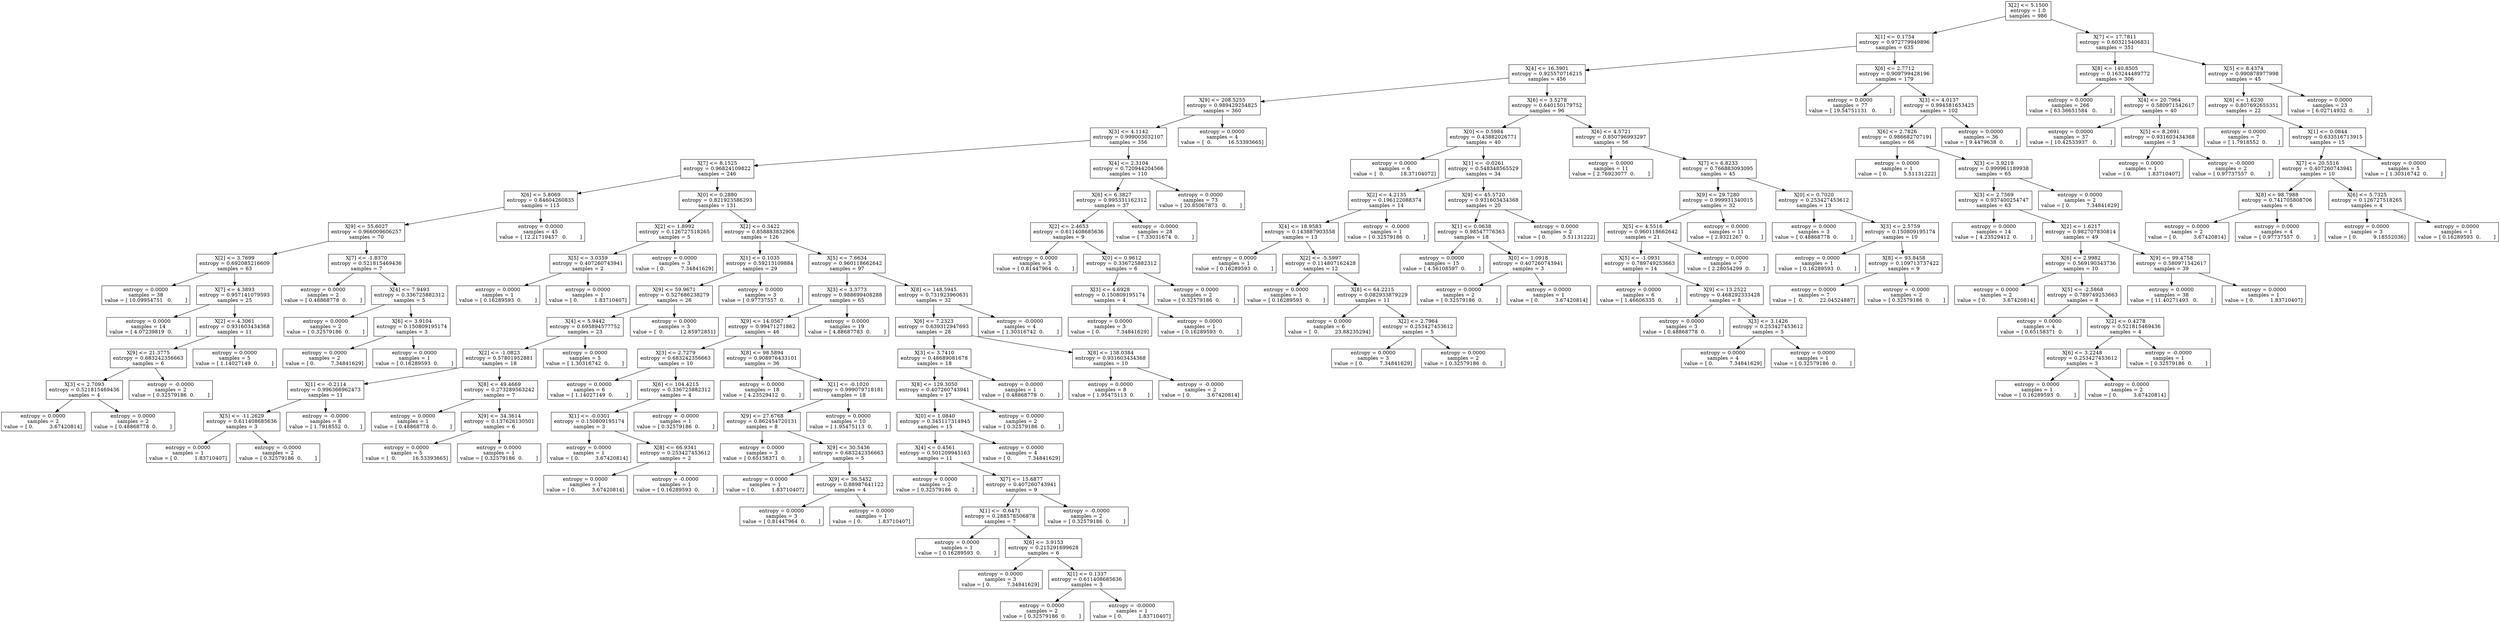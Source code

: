 digraph Tree {
0 [label="X[2] <= 5.1500\nentropy = 1.0\nsamples = 986", shape="box"] ;
1 [label="X[1] <= 0.1754\nentropy = 0.972779949896\nsamples = 635", shape="box"] ;
0 -> 1 ;
2 [label="X[4] <= 16.3901\nentropy = 0.925570716215\nsamples = 456", shape="box"] ;
1 -> 2 ;
3 [label="X[9] <= 208.5255\nentropy = 0.989429254825\nsamples = 360", shape="box"] ;
2 -> 3 ;
4 [label="X[3] <= 4.1142\nentropy = 0.999003032107\nsamples = 356", shape="box"] ;
3 -> 4 ;
5 [label="X[7] <= 8.1525\nentropy = 0.96824109822\nsamples = 246", shape="box"] ;
4 -> 5 ;
6 [label="X[6] <= 5.8069\nentropy = 0.84604260835\nsamples = 115", shape="box"] ;
5 -> 6 ;
7 [label="X[9] <= 55.6027\nentropy = 0.966009606257\nsamples = 70", shape="box"] ;
6 -> 7 ;
8 [label="X[2] <= 3.7699\nentropy = 0.692085216609\nsamples = 63", shape="box"] ;
7 -> 8 ;
9 [label="entropy = 0.0000\nsamples = 38\nvalue = [ 10.09954751   0.        ]", shape="box"] ;
8 -> 9 ;
10 [label="X[7] <= 4.3893\nentropy = 0.957141079593\nsamples = 25", shape="box"] ;
8 -> 10 ;
11 [label="entropy = 0.0000\nsamples = 14\nvalue = [ 4.07239819  0.        ]", shape="box"] ;
10 -> 11 ;
12 [label="X[2] <= 4.3061\nentropy = 0.931603434368\nsamples = 11", shape="box"] ;
10 -> 12 ;
13 [label="X[9] <= 21.3775\nentropy = 0.683242356663\nsamples = 6", shape="box"] ;
12 -> 13 ;
14 [label="X[3] <= 2.7093\nentropy = 0.521815469436\nsamples = 4", shape="box"] ;
13 -> 14 ;
15 [label="entropy = 0.0000\nsamples = 2\nvalue = [ 0.          3.67420814]", shape="box"] ;
14 -> 15 ;
16 [label="entropy = 0.0000\nsamples = 2\nvalue = [ 0.48868778  0.        ]", shape="box"] ;
14 -> 16 ;
17 [label="entropy = -0.0000\nsamples = 2\nvalue = [ 0.32579186  0.        ]", shape="box"] ;
13 -> 17 ;
18 [label="entropy = 0.0000\nsamples = 5\nvalue = [ 1.14027149  0.        ]", shape="box"] ;
12 -> 18 ;
19 [label="X[7] <= -1.8370\nentropy = 0.521815469436\nsamples = 7", shape="box"] ;
7 -> 19 ;
20 [label="entropy = 0.0000\nsamples = 2\nvalue = [ 0.48868778  0.        ]", shape="box"] ;
19 -> 20 ;
21 [label="X[4] <= 7.9493\nentropy = 0.336725882312\nsamples = 5", shape="box"] ;
19 -> 21 ;
22 [label="entropy = 0.0000\nsamples = 2\nvalue = [ 0.32579186  0.        ]", shape="box"] ;
21 -> 22 ;
23 [label="X[6] <= 3.9104\nentropy = 0.150809195174\nsamples = 3", shape="box"] ;
21 -> 23 ;
24 [label="entropy = 0.0000\nsamples = 2\nvalue = [ 0.          7.34841629]", shape="box"] ;
23 -> 24 ;
25 [label="entropy = 0.0000\nsamples = 1\nvalue = [ 0.16289593  0.        ]", shape="box"] ;
23 -> 25 ;
26 [label="entropy = 0.0000\nsamples = 45\nvalue = [ 12.21719457   0.        ]", shape="box"] ;
6 -> 26 ;
27 [label="X[0] <= 0.2880\nentropy = 0.821923586293\nsamples = 131", shape="box"] ;
5 -> 27 ;
28 [label="X[2] <= 1.8992\nentropy = 0.126727518265\nsamples = 5", shape="box"] ;
27 -> 28 ;
29 [label="X[5] <= 3.0359\nentropy = 0.407260743941\nsamples = 2", shape="box"] ;
28 -> 29 ;
30 [label="entropy = 0.0000\nsamples = 1\nvalue = [ 0.16289593  0.        ]", shape="box"] ;
29 -> 30 ;
31 [label="entropy = 0.0000\nsamples = 1\nvalue = [ 0.          1.83710407]", shape="box"] ;
29 -> 31 ;
32 [label="entropy = 0.0000\nsamples = 3\nvalue = [ 0.          7.34841629]", shape="box"] ;
28 -> 32 ;
33 [label="X[2] <= 0.3422\nentropy = 0.858883832906\nsamples = 126", shape="box"] ;
27 -> 33 ;
34 [label="X[1] <= 0.1035\nentropy = 0.59213109884\nsamples = 29", shape="box"] ;
33 -> 34 ;
35 [label="X[9] <= 59.9671\nentropy = 0.527686238279\nsamples = 26", shape="box"] ;
34 -> 35 ;
36 [label="X[4] <= 5.9442\nentropy = 0.695894577752\nsamples = 23", shape="box"] ;
35 -> 36 ;
37 [label="X[2] <= -1.0823\nentropy = 0.57801952881\nsamples = 18", shape="box"] ;
36 -> 37 ;
38 [label="X[1] <= -0.2114\nentropy = 0.996366962473\nsamples = 11", shape="box"] ;
37 -> 38 ;
39 [label="X[5] <= -11.2629\nentropy = 0.611408685636\nsamples = 3", shape="box"] ;
38 -> 39 ;
40 [label="entropy = 0.0000\nsamples = 1\nvalue = [ 0.          1.83710407]", shape="box"] ;
39 -> 40 ;
41 [label="entropy = -0.0000\nsamples = 2\nvalue = [ 0.32579186  0.        ]", shape="box"] ;
39 -> 41 ;
42 [label="entropy = -0.0000\nsamples = 8\nvalue = [ 1.7918552  0.       ]", shape="box"] ;
38 -> 42 ;
43 [label="X[8] <= 49.4669\nentropy = 0.273289563242\nsamples = 7", shape="box"] ;
37 -> 43 ;
44 [label="entropy = 0.0000\nsamples = 1\nvalue = [ 0.48868778  0.        ]", shape="box"] ;
43 -> 44 ;
45 [label="X[9] <= 34.3614\nentropy = 0.137626130501\nsamples = 6", shape="box"] ;
43 -> 45 ;
46 [label="entropy = 0.0000\nsamples = 5\nvalue = [  0.          16.53393665]", shape="box"] ;
45 -> 46 ;
47 [label="entropy = 0.0000\nsamples = 1\nvalue = [ 0.32579186  0.        ]", shape="box"] ;
45 -> 47 ;
48 [label="entropy = 0.0000\nsamples = 5\nvalue = [ 1.30316742  0.        ]", shape="box"] ;
36 -> 48 ;
49 [label="entropy = 0.0000\nsamples = 3\nvalue = [  0.          12.85972851]", shape="box"] ;
35 -> 49 ;
50 [label="entropy = 0.0000\nsamples = 3\nvalue = [ 0.97737557  0.        ]", shape="box"] ;
34 -> 50 ;
51 [label="X[5] <= 7.6634\nentropy = 0.960118662642\nsamples = 97", shape="box"] ;
33 -> 51 ;
52 [label="X[3] <= 3.3773\nentropy = 0.988699408288\nsamples = 65", shape="box"] ;
51 -> 52 ;
53 [label="X[9] <= 14.0567\nentropy = 0.99471271862\nsamples = 46", shape="box"] ;
52 -> 53 ;
54 [label="X[3] <= 2.7279\nentropy = 0.683242356663\nsamples = 10", shape="box"] ;
53 -> 54 ;
55 [label="entropy = 0.0000\nsamples = 6\nvalue = [ 1.14027149  0.        ]", shape="box"] ;
54 -> 55 ;
56 [label="X[6] <= 104.4215\nentropy = 0.336725882312\nsamples = 4", shape="box"] ;
54 -> 56 ;
57 [label="X[1] <= -0.0301\nentropy = 0.150809195174\nsamples = 3", shape="box"] ;
56 -> 57 ;
58 [label="entropy = 0.0000\nsamples = 1\nvalue = [ 0.          3.67420814]", shape="box"] ;
57 -> 58 ;
59 [label="X[8] <= 66.9341\nentropy = 0.253427453612\nsamples = 2", shape="box"] ;
57 -> 59 ;
60 [label="entropy = 0.0000\nsamples = 1\nvalue = [ 0.          3.67420814]", shape="box"] ;
59 -> 60 ;
61 [label="entropy = -0.0000\nsamples = 1\nvalue = [ 0.16289593  0.        ]", shape="box"] ;
59 -> 61 ;
62 [label="entropy = -0.0000\nsamples = 1\nvalue = [ 0.32579186  0.        ]", shape="box"] ;
56 -> 62 ;
63 [label="X[8] <= 98.5894\nentropy = 0.908976433101\nsamples = 36", shape="box"] ;
53 -> 63 ;
64 [label="entropy = 0.0000\nsamples = 18\nvalue = [ 4.23529412  0.        ]", shape="box"] ;
63 -> 64 ;
65 [label="X[1] <= -0.1020\nentropy = 0.999079718181\nsamples = 18", shape="box"] ;
63 -> 65 ;
66 [label="X[9] <= 27.6768\nentropy = 0.862454720131\nsamples = 8", shape="box"] ;
65 -> 66 ;
67 [label="entropy = 0.0000\nsamples = 3\nvalue = [ 0.65158371  0.        ]", shape="box"] ;
66 -> 67 ;
68 [label="X[9] <= 30.5436\nentropy = 0.683242356663\nsamples = 5", shape="box"] ;
66 -> 68 ;
69 [label="entropy = 0.0000\nsamples = 1\nvalue = [ 0.          1.83710407]", shape="box"] ;
68 -> 69 ;
70 [label="X[9] <= 36.5452\nentropy = 0.88987641122\nsamples = 4", shape="box"] ;
68 -> 70 ;
71 [label="entropy = 0.0000\nsamples = 3\nvalue = [ 0.81447964  0.        ]", shape="box"] ;
70 -> 71 ;
72 [label="entropy = 0.0000\nsamples = 1\nvalue = [ 0.          1.83710407]", shape="box"] ;
70 -> 72 ;
73 [label="entropy = 0.0000\nsamples = 10\nvalue = [ 1.95475113  0.        ]", shape="box"] ;
65 -> 73 ;
74 [label="entropy = 0.0000\nsamples = 19\nvalue = [ 4.88687783  0.        ]", shape="box"] ;
52 -> 74 ;
75 [label="X[8] <= 148.5945\nentropy = 0.731923960631\nsamples = 32", shape="box"] ;
51 -> 75 ;
76 [label="X[6] <= 7.2323\nentropy = 0.639312947693\nsamples = 28", shape="box"] ;
75 -> 76 ;
77 [label="X[3] <= 3.7410\nentropy = 0.48689081678\nsamples = 18", shape="box"] ;
76 -> 77 ;
78 [label="X[8] <= 129.3050\nentropy = 0.407260743941\nsamples = 17", shape="box"] ;
77 -> 78 ;
79 [label="X[0] <= 1.0840\nentropy = 0.345117314945\nsamples = 15", shape="box"] ;
78 -> 79 ;
80 [label="X[4] <= 0.4561\nentropy = 0.501209945163\nsamples = 11", shape="box"] ;
79 -> 80 ;
81 [label="entropy = 0.0000\nsamples = 2\nvalue = [ 0.32579186  0.        ]", shape="box"] ;
80 -> 81 ;
82 [label="X[7] <= 15.6877\nentropy = 0.407260743941\nsamples = 9", shape="box"] ;
80 -> 82 ;
83 [label="X[1] <= -0.6471\nentropy = 0.288578506878\nsamples = 7", shape="box"] ;
82 -> 83 ;
84 [label="entropy = 0.0000\nsamples = 1\nvalue = [ 0.16289593  0.        ]", shape="box"] ;
83 -> 84 ;
85 [label="X[6] <= 3.9153\nentropy = 0.215291699628\nsamples = 6", shape="box"] ;
83 -> 85 ;
86 [label="entropy = 0.0000\nsamples = 3\nvalue = [ 0.          7.34841629]", shape="box"] ;
85 -> 86 ;
87 [label="X[1] <= 0.1337\nentropy = 0.611408685636\nsamples = 3", shape="box"] ;
85 -> 87 ;
88 [label="entropy = 0.0000\nsamples = 2\nvalue = [ 0.32579186  0.        ]", shape="box"] ;
87 -> 88 ;
89 [label="entropy = -0.0000\nsamples = 1\nvalue = [ 0.          1.83710407]", shape="box"] ;
87 -> 89 ;
90 [label="entropy = -0.0000\nsamples = 2\nvalue = [ 0.32579186  0.        ]", shape="box"] ;
82 -> 90 ;
91 [label="entropy = 0.0000\nsamples = 4\nvalue = [ 0.          7.34841629]", shape="box"] ;
79 -> 91 ;
92 [label="entropy = 0.0000\nsamples = 2\nvalue = [ 0.32579186  0.        ]", shape="box"] ;
78 -> 92 ;
93 [label="entropy = 0.0000\nsamples = 1\nvalue = [ 0.48868778  0.        ]", shape="box"] ;
77 -> 93 ;
94 [label="X[8] <= 138.0384\nentropy = 0.931603434368\nsamples = 10", shape="box"] ;
76 -> 94 ;
95 [label="entropy = 0.0000\nsamples = 8\nvalue = [ 1.95475113  0.        ]", shape="box"] ;
94 -> 95 ;
96 [label="entropy = -0.0000\nsamples = 2\nvalue = [ 0.          3.67420814]", shape="box"] ;
94 -> 96 ;
97 [label="entropy = -0.0000\nsamples = 4\nvalue = [ 1.30316742  0.        ]", shape="box"] ;
75 -> 97 ;
98 [label="X[4] <= 2.3104\nentropy = 0.720944204566\nsamples = 110", shape="box"] ;
4 -> 98 ;
99 [label="X[6] <= 6.3827\nentropy = 0.995331162312\nsamples = 37", shape="box"] ;
98 -> 99 ;
100 [label="X[2] <= 2.4653\nentropy = 0.611408685636\nsamples = 9", shape="box"] ;
99 -> 100 ;
101 [label="entropy = 0.0000\nsamples = 3\nvalue = [ 0.81447964  0.        ]", shape="box"] ;
100 -> 101 ;
102 [label="X[0] <= 0.9612\nentropy = 0.336725882312\nsamples = 6", shape="box"] ;
100 -> 102 ;
103 [label="X[3] <= 4.6928\nentropy = 0.150809195174\nsamples = 4", shape="box"] ;
102 -> 103 ;
104 [label="entropy = 0.0000\nsamples = 3\nvalue = [ 0.          7.34841629]", shape="box"] ;
103 -> 104 ;
105 [label="entropy = 0.0000\nsamples = 1\nvalue = [ 0.16289593  0.        ]", shape="box"] ;
103 -> 105 ;
106 [label="entropy = 0.0000\nsamples = 2\nvalue = [ 0.32579186  0.        ]", shape="box"] ;
102 -> 106 ;
107 [label="entropy = -0.0000\nsamples = 28\nvalue = [ 7.33031674  0.        ]", shape="box"] ;
99 -> 107 ;
108 [label="entropy = 0.0000\nsamples = 73\nvalue = [ 20.85067873   0.        ]", shape="box"] ;
98 -> 108 ;
109 [label="entropy = 0.0000\nsamples = 4\nvalue = [  0.          16.53393665]", shape="box"] ;
3 -> 109 ;
110 [label="X[6] <= 3.5278\nentropy = 0.640150179752\nsamples = 96", shape="box"] ;
2 -> 110 ;
111 [label="X[0] <= 0.5984\nentropy = 0.43882026771\nsamples = 40", shape="box"] ;
110 -> 111 ;
112 [label="entropy = 0.0000\nsamples = 6\nvalue = [  0.          18.37104072]", shape="box"] ;
111 -> 112 ;
113 [label="X[1] <= -0.0261\nentropy = 0.548348565529\nsamples = 34", shape="box"] ;
111 -> 113 ;
114 [label="X[2] <= 4.2135\nentropy = 0.196122088374\nsamples = 14", shape="box"] ;
113 -> 114 ;
115 [label="X[4] <= 18.9583\nentropy = 0.143887903558\nsamples = 13", shape="box"] ;
114 -> 115 ;
116 [label="entropy = 0.0000\nsamples = 1\nvalue = [ 0.16289593  0.        ]", shape="box"] ;
115 -> 116 ;
117 [label="X[2] <= -5.5997\nentropy = 0.114807162428\nsamples = 12", shape="box"] ;
115 -> 117 ;
118 [label="entropy = 0.0000\nsamples = 1\nvalue = [ 0.16289593  0.        ]", shape="box"] ;
117 -> 118 ;
119 [label="X[8] <= 64.2215\nentropy = 0.082933879229\nsamples = 11", shape="box"] ;
117 -> 119 ;
120 [label="entropy = 0.0000\nsamples = 6\nvalue = [  0.          23.88235294]", shape="box"] ;
119 -> 120 ;
121 [label="X[2] <= 2.7964\nentropy = 0.253427453612\nsamples = 5", shape="box"] ;
119 -> 121 ;
122 [label="entropy = 0.0000\nsamples = 3\nvalue = [ 0.          7.34841629]", shape="box"] ;
121 -> 122 ;
123 [label="entropy = 0.0000\nsamples = 2\nvalue = [ 0.32579186  0.        ]", shape="box"] ;
121 -> 123 ;
124 [label="entropy = -0.0000\nsamples = 1\nvalue = [ 0.32579186  0.        ]", shape="box"] ;
114 -> 124 ;
125 [label="X[9] <= 45.5720\nentropy = 0.931603434368\nsamples = 20", shape="box"] ;
113 -> 125 ;
126 [label="X[1] <= 0.0638\nentropy = 0.98547776363\nsamples = 18", shape="box"] ;
125 -> 126 ;
127 [label="entropy = 0.0000\nsamples = 15\nvalue = [ 4.56108597  0.        ]", shape="box"] ;
126 -> 127 ;
128 [label="X[0] <= 1.0918\nentropy = 0.407260743941\nsamples = 3", shape="box"] ;
126 -> 128 ;
129 [label="entropy = 0.0000\nsamples = 2\nvalue = [ 0.32579186  0.        ]", shape="box"] ;
128 -> 129 ;
130 [label="entropy = 0.0000\nsamples = 1\nvalue = [ 0.          3.67420814]", shape="box"] ;
128 -> 130 ;
131 [label="entropy = 0.0000\nsamples = 2\nvalue = [ 0.          5.51131222]", shape="box"] ;
125 -> 131 ;
132 [label="X[6] <= 4.5721\nentropy = 0.850796993297\nsamples = 56", shape="box"] ;
110 -> 132 ;
133 [label="entropy = 0.0000\nsamples = 11\nvalue = [ 2.76923077  0.        ]", shape="box"] ;
132 -> 133 ;
134 [label="X[7] <= 6.8233\nentropy = 0.766883093095\nsamples = 45", shape="box"] ;
132 -> 134 ;
135 [label="X[9] <= 29.7280\nentropy = 0.999931340015\nsamples = 32", shape="box"] ;
134 -> 135 ;
136 [label="X[5] <= 4.5516\nentropy = 0.960118662642\nsamples = 21", shape="box"] ;
135 -> 136 ;
137 [label="X[5] <= -1.0931\nentropy = 0.789749253663\nsamples = 14", shape="box"] ;
136 -> 137 ;
138 [label="entropy = 0.0000\nsamples = 6\nvalue = [ 1.46606335  0.        ]", shape="box"] ;
137 -> 138 ;
139 [label="X[9] <= 13.2522\nentropy = 0.468292333428\nsamples = 8", shape="box"] ;
137 -> 139 ;
140 [label="entropy = 0.0000\nsamples = 3\nvalue = [ 0.48868778  0.        ]", shape="box"] ;
139 -> 140 ;
141 [label="X[3] <= 3.1426\nentropy = 0.253427453612\nsamples = 5", shape="box"] ;
139 -> 141 ;
142 [label="entropy = 0.0000\nsamples = 4\nvalue = [ 0.          7.34841629]", shape="box"] ;
141 -> 142 ;
143 [label="entropy = 0.0000\nsamples = 1\nvalue = [ 0.32579186  0.        ]", shape="box"] ;
141 -> 143 ;
144 [label="entropy = 0.0000\nsamples = 7\nvalue = [ 2.28054299  0.        ]", shape="box"] ;
136 -> 144 ;
145 [label="entropy = 0.0000\nsamples = 11\nvalue = [ 2.9321267  0.       ]", shape="box"] ;
135 -> 145 ;
146 [label="X[0] <= 0.7020\nentropy = 0.253427453612\nsamples = 13", shape="box"] ;
134 -> 146 ;
147 [label="entropy = 0.0000\nsamples = 3\nvalue = [ 0.48868778  0.        ]", shape="box"] ;
146 -> 147 ;
148 [label="X[3] <= 2.5759\nentropy = 0.150809195174\nsamples = 10", shape="box"] ;
146 -> 148 ;
149 [label="entropy = 0.0000\nsamples = 1\nvalue = [ 0.16289593  0.        ]", shape="box"] ;
148 -> 149 ;
150 [label="X[8] <= 93.8458\nentropy = 0.109713737422\nsamples = 9", shape="box"] ;
148 -> 150 ;
151 [label="entropy = 0.0000\nsamples = 7\nvalue = [  0.          22.04524887]", shape="box"] ;
150 -> 151 ;
152 [label="entropy = -0.0000\nsamples = 2\nvalue = [ 0.32579186  0.        ]", shape="box"] ;
150 -> 152 ;
153 [label="X[6] <= 2.7712\nentropy = 0.909799428196\nsamples = 179", shape="box"] ;
1 -> 153 ;
154 [label="entropy = 0.0000\nsamples = 77\nvalue = [ 19.54751131   0.        ]", shape="box"] ;
153 -> 154 ;
155 [label="X[3] <= 4.0137\nentropy = 0.994581653425\nsamples = 102", shape="box"] ;
153 -> 155 ;
156 [label="X[6] <= 2.7826\nentropy = 0.986682707191\nsamples = 66", shape="box"] ;
155 -> 156 ;
157 [label="entropy = 0.0000\nsamples = 1\nvalue = [ 0.          5.51131222]", shape="box"] ;
156 -> 157 ;
158 [label="X[3] <= 3.9219\nentropy = 0.999961189938\nsamples = 65", shape="box"] ;
156 -> 158 ;
159 [label="X[3] <= 2.7569\nentropy = 0.937400254747\nsamples = 63", shape="box"] ;
158 -> 159 ;
160 [label="entropy = 0.0000\nsamples = 14\nvalue = [ 4.23529412  0.        ]", shape="box"] ;
159 -> 160 ;
161 [label="X[2] <= 1.6217\nentropy = 0.982707830814\nsamples = 49", shape="box"] ;
159 -> 161 ;
162 [label="X[6] <= 2.9982\nentropy = 0.569190343736\nsamples = 10", shape="box"] ;
161 -> 162 ;
163 [label="entropy = 0.0000\nsamples = 2\nvalue = [ 0.          3.67420814]", shape="box"] ;
162 -> 163 ;
164 [label="X[5] <= -2.5868\nentropy = 0.789749253663\nsamples = 8", shape="box"] ;
162 -> 164 ;
165 [label="entropy = 0.0000\nsamples = 4\nvalue = [ 0.65158371  0.        ]", shape="box"] ;
164 -> 165 ;
166 [label="X[2] <= 0.4278\nentropy = 0.521815469436\nsamples = 4", shape="box"] ;
164 -> 166 ;
167 [label="X[6] <= 3.2248\nentropy = 0.253427453612\nsamples = 3", shape="box"] ;
166 -> 167 ;
168 [label="entropy = 0.0000\nsamples = 1\nvalue = [ 0.16289593  0.        ]", shape="box"] ;
167 -> 168 ;
169 [label="entropy = 0.0000\nsamples = 2\nvalue = [ 0.          3.67420814]", shape="box"] ;
167 -> 169 ;
170 [label="entropy = -0.0000\nsamples = 1\nvalue = [ 0.32579186  0.        ]", shape="box"] ;
166 -> 170 ;
171 [label="X[9] <= 99.4758\nentropy = 0.580971542617\nsamples = 39", shape="box"] ;
161 -> 171 ;
172 [label="entropy = 0.0000\nsamples = 38\nvalue = [ 11.40271493   0.        ]", shape="box"] ;
171 -> 172 ;
173 [label="entropy = 0.0000\nsamples = 1\nvalue = [ 0.          1.83710407]", shape="box"] ;
171 -> 173 ;
174 [label="entropy = 0.0000\nsamples = 2\nvalue = [ 0.          7.34841629]", shape="box"] ;
158 -> 174 ;
175 [label="entropy = 0.0000\nsamples = 36\nvalue = [ 9.4479638  0.       ]", shape="box"] ;
155 -> 175 ;
176 [label="X[7] <= 17.7811\nentropy = 0.603215406831\nsamples = 351", shape="box"] ;
0 -> 176 ;
177 [label="X[8] <= 140.8505\nentropy = 0.163244489772\nsamples = 306", shape="box"] ;
176 -> 177 ;
178 [label="entropy = 0.0000\nsamples = 266\nvalue = [ 63.36651584   0.        ]", shape="box"] ;
177 -> 178 ;
179 [label="X[4] <= 20.7964\nentropy = 0.580971542617\nsamples = 40", shape="box"] ;
177 -> 179 ;
180 [label="entropy = 0.0000\nsamples = 37\nvalue = [ 10.42533937   0.        ]", shape="box"] ;
179 -> 180 ;
181 [label="X[5] <= 8.2691\nentropy = 0.931603434368\nsamples = 3", shape="box"] ;
179 -> 181 ;
182 [label="entropy = 0.0000\nsamples = 1\nvalue = [ 0.          1.83710407]", shape="box"] ;
181 -> 182 ;
183 [label="entropy = -0.0000\nsamples = 2\nvalue = [ 0.97737557  0.        ]", shape="box"] ;
181 -> 183 ;
184 [label="X[5] <= 8.4374\nentropy = 0.990878977998\nsamples = 45", shape="box"] ;
176 -> 184 ;
185 [label="X[6] <= 1.6230\nentropy = 0.807692655351\nsamples = 22", shape="box"] ;
184 -> 185 ;
186 [label="entropy = 0.0000\nsamples = 7\nvalue = [ 1.7918552  0.       ]", shape="box"] ;
185 -> 186 ;
187 [label="X[1] <= 0.0844\nentropy = 0.633516713915\nsamples = 15", shape="box"] ;
185 -> 187 ;
188 [label="X[7] <= 20.5516\nentropy = 0.407260743941\nsamples = 10", shape="box"] ;
187 -> 188 ;
189 [label="X[8] <= 98.7988\nentropy = 0.741705808706\nsamples = 6", shape="box"] ;
188 -> 189 ;
190 [label="entropy = 0.0000\nsamples = 2\nvalue = [ 0.          3.67420814]", shape="box"] ;
189 -> 190 ;
191 [label="entropy = 0.0000\nsamples = 4\nvalue = [ 0.97737557  0.        ]", shape="box"] ;
189 -> 191 ;
192 [label="X[6] <= 5.7325\nentropy = 0.126727518265\nsamples = 4", shape="box"] ;
188 -> 192 ;
193 [label="entropy = 0.0000\nsamples = 3\nvalue = [ 0.          9.18552036]", shape="box"] ;
192 -> 193 ;
194 [label="entropy = 0.0000\nsamples = 1\nvalue = [ 0.16289593  0.        ]", shape="box"] ;
192 -> 194 ;
195 [label="entropy = 0.0000\nsamples = 5\nvalue = [ 1.30316742  0.        ]", shape="box"] ;
187 -> 195 ;
196 [label="entropy = 0.0000\nsamples = 23\nvalue = [ 6.02714932  0.        ]", shape="box"] ;
184 -> 196 ;
}